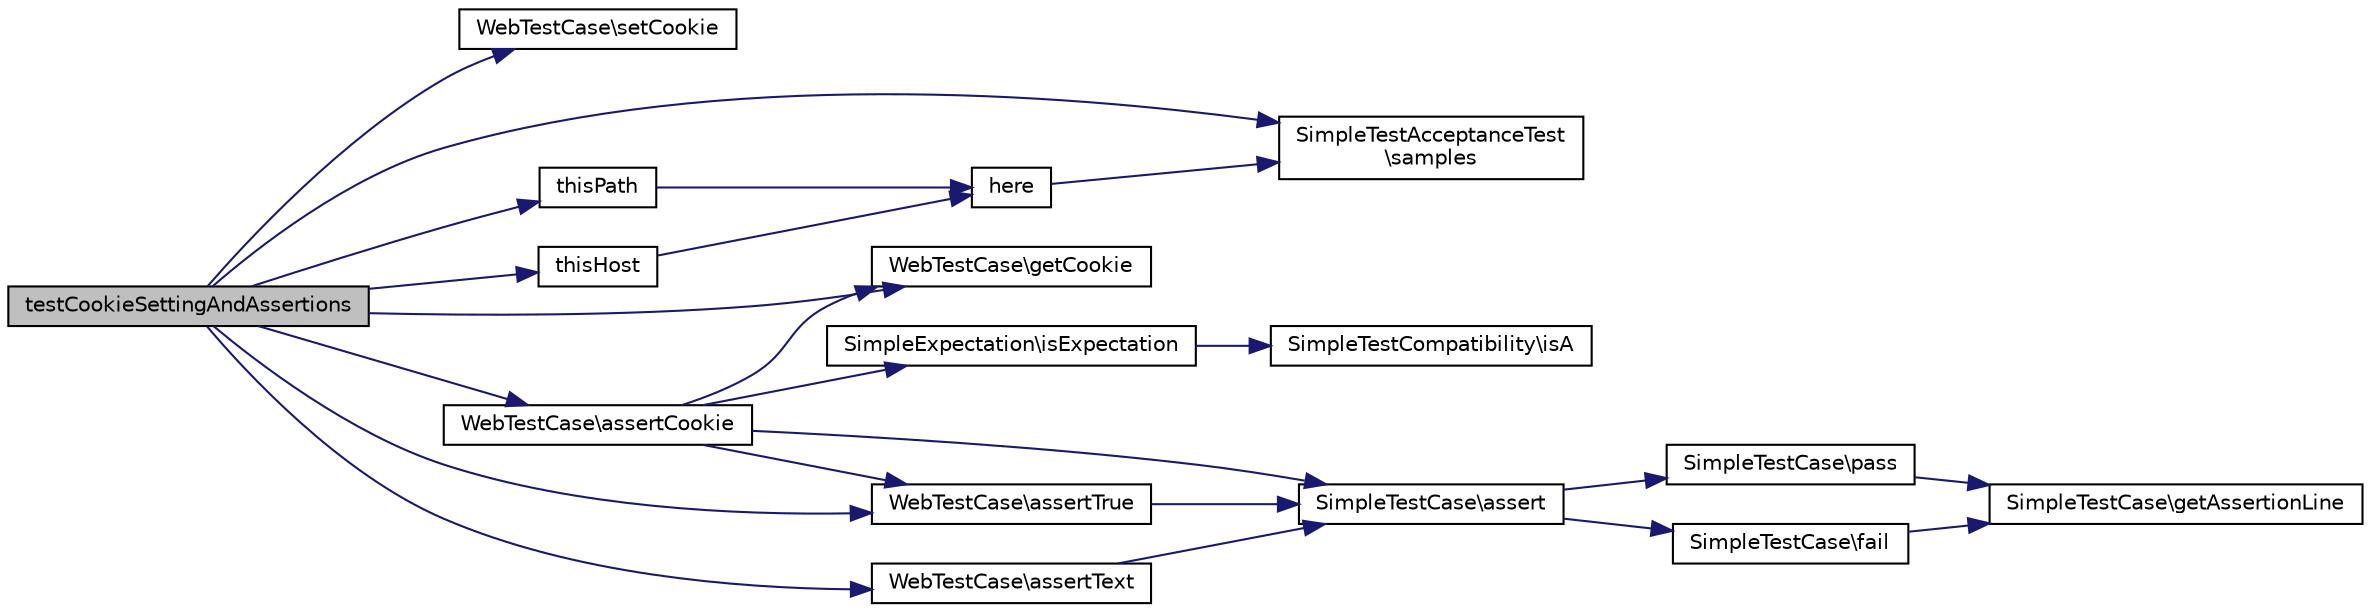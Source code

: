 digraph "testCookieSettingAndAssertions"
{
  edge [fontname="Helvetica",fontsize="10",labelfontname="Helvetica",labelfontsize="10"];
  node [fontname="Helvetica",fontsize="10",shape=record];
  rankdir="LR";
  Node1 [label="testCookieSettingAndAssertions",height=0.2,width=0.4,color="black", fillcolor="grey75", style="filled" fontcolor="black"];
  Node1 -> Node2 [color="midnightblue",fontsize="10",style="solid",fontname="Helvetica"];
  Node2 [label="WebTestCase\\setCookie",height=0.2,width=0.4,color="black", fillcolor="white", style="filled",URL="$class_web_test_case.html#ab05918b61e9a148b01032e7c21566320"];
  Node1 -> Node3 [color="midnightblue",fontsize="10",style="solid",fontname="Helvetica"];
  Node3 [label="thisHost",height=0.2,width=0.4,color="black", fillcolor="white", style="filled",URL="$class_test_of_live_cookies.html#af714c17f8f00e93f9a5d3d6e52a8fcd1"];
  Node3 -> Node4 [color="midnightblue",fontsize="10",style="solid",fontname="Helvetica"];
  Node4 [label="here",height=0.2,width=0.4,color="black", fillcolor="white", style="filled",URL="$class_test_of_live_cookies.html#a4e5bf4f1ecdf931c262342c0df3b48a9"];
  Node4 -> Node5 [color="midnightblue",fontsize="10",style="solid",fontname="Helvetica"];
  Node5 [label="SimpleTestAcceptanceTest\l\\samples",height=0.2,width=0.4,color="black", fillcolor="white", style="filled",URL="$class_simple_test_acceptance_test.html#a604600d230bc5151ced41b3fa7291aff"];
  Node1 -> Node6 [color="midnightblue",fontsize="10",style="solid",fontname="Helvetica"];
  Node6 [label="thisPath",height=0.2,width=0.4,color="black", fillcolor="white", style="filled",URL="$class_test_of_live_cookies.html#a749196c6f41275b52012d668b45fe8a2"];
  Node6 -> Node4 [color="midnightblue",fontsize="10",style="solid",fontname="Helvetica"];
  Node1 -> Node5 [color="midnightblue",fontsize="10",style="solid",fontname="Helvetica"];
  Node1 -> Node7 [color="midnightblue",fontsize="10",style="solid",fontname="Helvetica"];
  Node7 [label="WebTestCase\\assertText",height=0.2,width=0.4,color="black", fillcolor="white", style="filled",URL="$class_web_test_case.html#af295e4c06d20dd3eea274c713f4a9fbd"];
  Node7 -> Node8 [color="midnightblue",fontsize="10",style="solid",fontname="Helvetica"];
  Node8 [label="SimpleTestCase\\assert",height=0.2,width=0.4,color="black", fillcolor="white", style="filled",URL="$class_simple_test_case.html#a9be3866087958c52771a4eb0921a80f8"];
  Node8 -> Node9 [color="midnightblue",fontsize="10",style="solid",fontname="Helvetica"];
  Node9 [label="SimpleTestCase\\pass",height=0.2,width=0.4,color="black", fillcolor="white", style="filled",URL="$class_simple_test_case.html#a413ec6a28c017c7f5c08af552930a023"];
  Node9 -> Node10 [color="midnightblue",fontsize="10",style="solid",fontname="Helvetica"];
  Node10 [label="SimpleTestCase\\getAssertionLine",height=0.2,width=0.4,color="black", fillcolor="white", style="filled",URL="$class_simple_test_case.html#a4389a897171547fc4545f56a75bf0c9f"];
  Node8 -> Node11 [color="midnightblue",fontsize="10",style="solid",fontname="Helvetica"];
  Node11 [label="SimpleTestCase\\fail",height=0.2,width=0.4,color="black", fillcolor="white", style="filled",URL="$class_simple_test_case.html#a74070e976d1372da2111be1c059c6ce3"];
  Node11 -> Node10 [color="midnightblue",fontsize="10",style="solid",fontname="Helvetica"];
  Node1 -> Node12 [color="midnightblue",fontsize="10",style="solid",fontname="Helvetica"];
  Node12 [label="WebTestCase\\assertCookie",height=0.2,width=0.4,color="black", fillcolor="white", style="filled",URL="$class_web_test_case.html#a7d42ff2a3e323b636714e26cf9fcc205"];
  Node12 -> Node13 [color="midnightblue",fontsize="10",style="solid",fontname="Helvetica"];
  Node13 [label="WebTestCase\\getCookie",height=0.2,width=0.4,color="black", fillcolor="white", style="filled",URL="$class_web_test_case.html#a1c999cd2e8d238603ef9a39a6d5dddb4"];
  Node12 -> Node14 [color="midnightblue",fontsize="10",style="solid",fontname="Helvetica"];
  Node14 [label="WebTestCase\\assertTrue",height=0.2,width=0.4,color="black", fillcolor="white", style="filled",URL="$class_web_test_case.html#a0b1a5fbb86c56cd7ab7d1dced7af0cad"];
  Node14 -> Node8 [color="midnightblue",fontsize="10",style="solid",fontname="Helvetica"];
  Node12 -> Node15 [color="midnightblue",fontsize="10",style="solid",fontname="Helvetica"];
  Node15 [label="SimpleExpectation\\isExpectation",height=0.2,width=0.4,color="black", fillcolor="white", style="filled",URL="$class_simple_expectation.html#a1d5c795d731ea1d131960009116ef87e"];
  Node15 -> Node16 [color="midnightblue",fontsize="10",style="solid",fontname="Helvetica"];
  Node16 [label="SimpleTestCompatibility\\isA",height=0.2,width=0.4,color="black", fillcolor="white", style="filled",URL="$class_simple_test_compatibility.html#a89339a52a329ae34fbb05260963b066b"];
  Node12 -> Node8 [color="midnightblue",fontsize="10",style="solid",fontname="Helvetica"];
  Node1 -> Node14 [color="midnightblue",fontsize="10",style="solid",fontname="Helvetica"];
  Node1 -> Node13 [color="midnightblue",fontsize="10",style="solid",fontname="Helvetica"];
}
